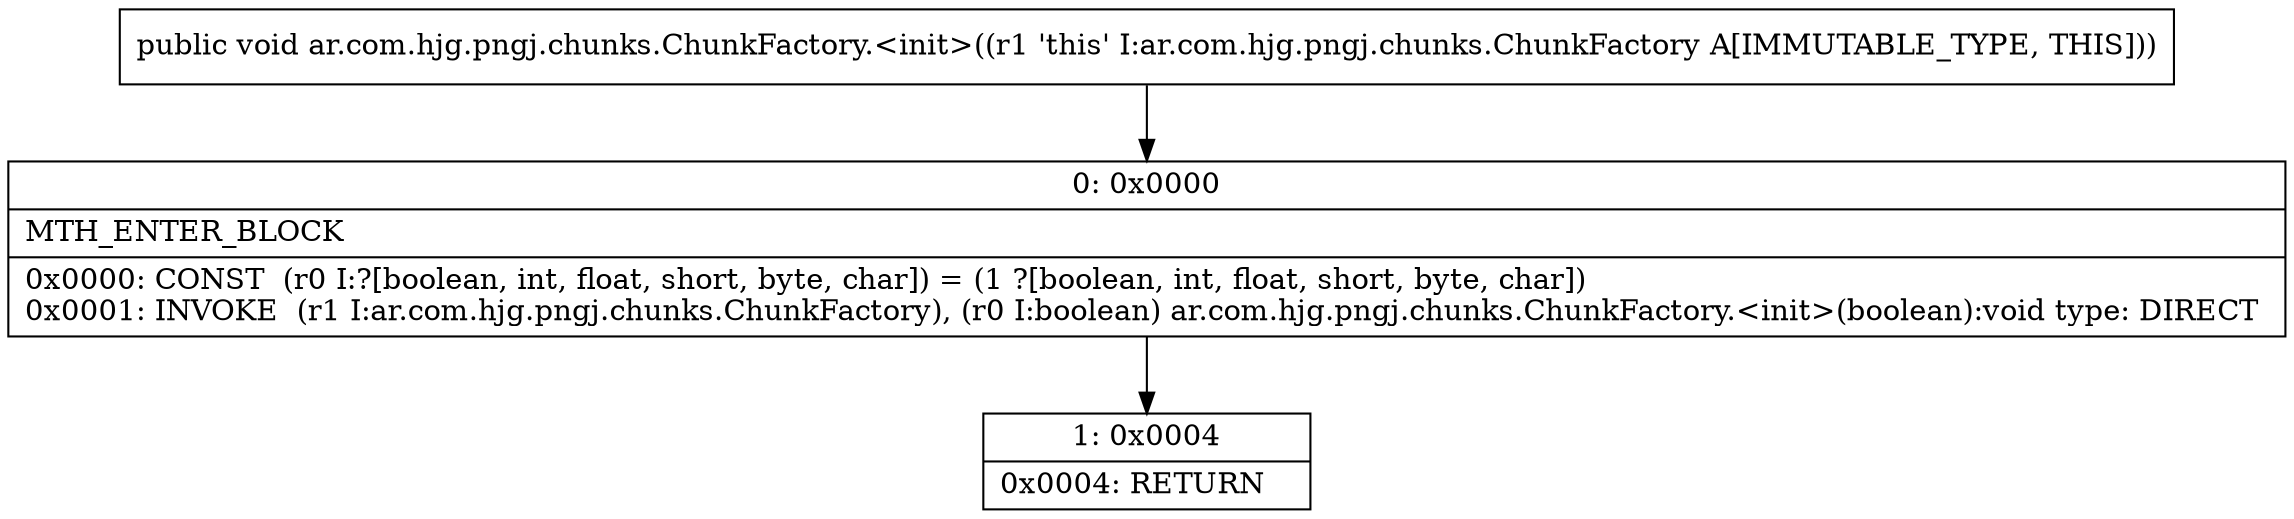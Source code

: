 digraph "CFG forar.com.hjg.pngj.chunks.ChunkFactory.\<init\>()V" {
Node_0 [shape=record,label="{0\:\ 0x0000|MTH_ENTER_BLOCK\l|0x0000: CONST  (r0 I:?[boolean, int, float, short, byte, char]) = (1 ?[boolean, int, float, short, byte, char]) \l0x0001: INVOKE  (r1 I:ar.com.hjg.pngj.chunks.ChunkFactory), (r0 I:boolean) ar.com.hjg.pngj.chunks.ChunkFactory.\<init\>(boolean):void type: DIRECT \l}"];
Node_1 [shape=record,label="{1\:\ 0x0004|0x0004: RETURN   \l}"];
MethodNode[shape=record,label="{public void ar.com.hjg.pngj.chunks.ChunkFactory.\<init\>((r1 'this' I:ar.com.hjg.pngj.chunks.ChunkFactory A[IMMUTABLE_TYPE, THIS])) }"];
MethodNode -> Node_0;
Node_0 -> Node_1;
}

